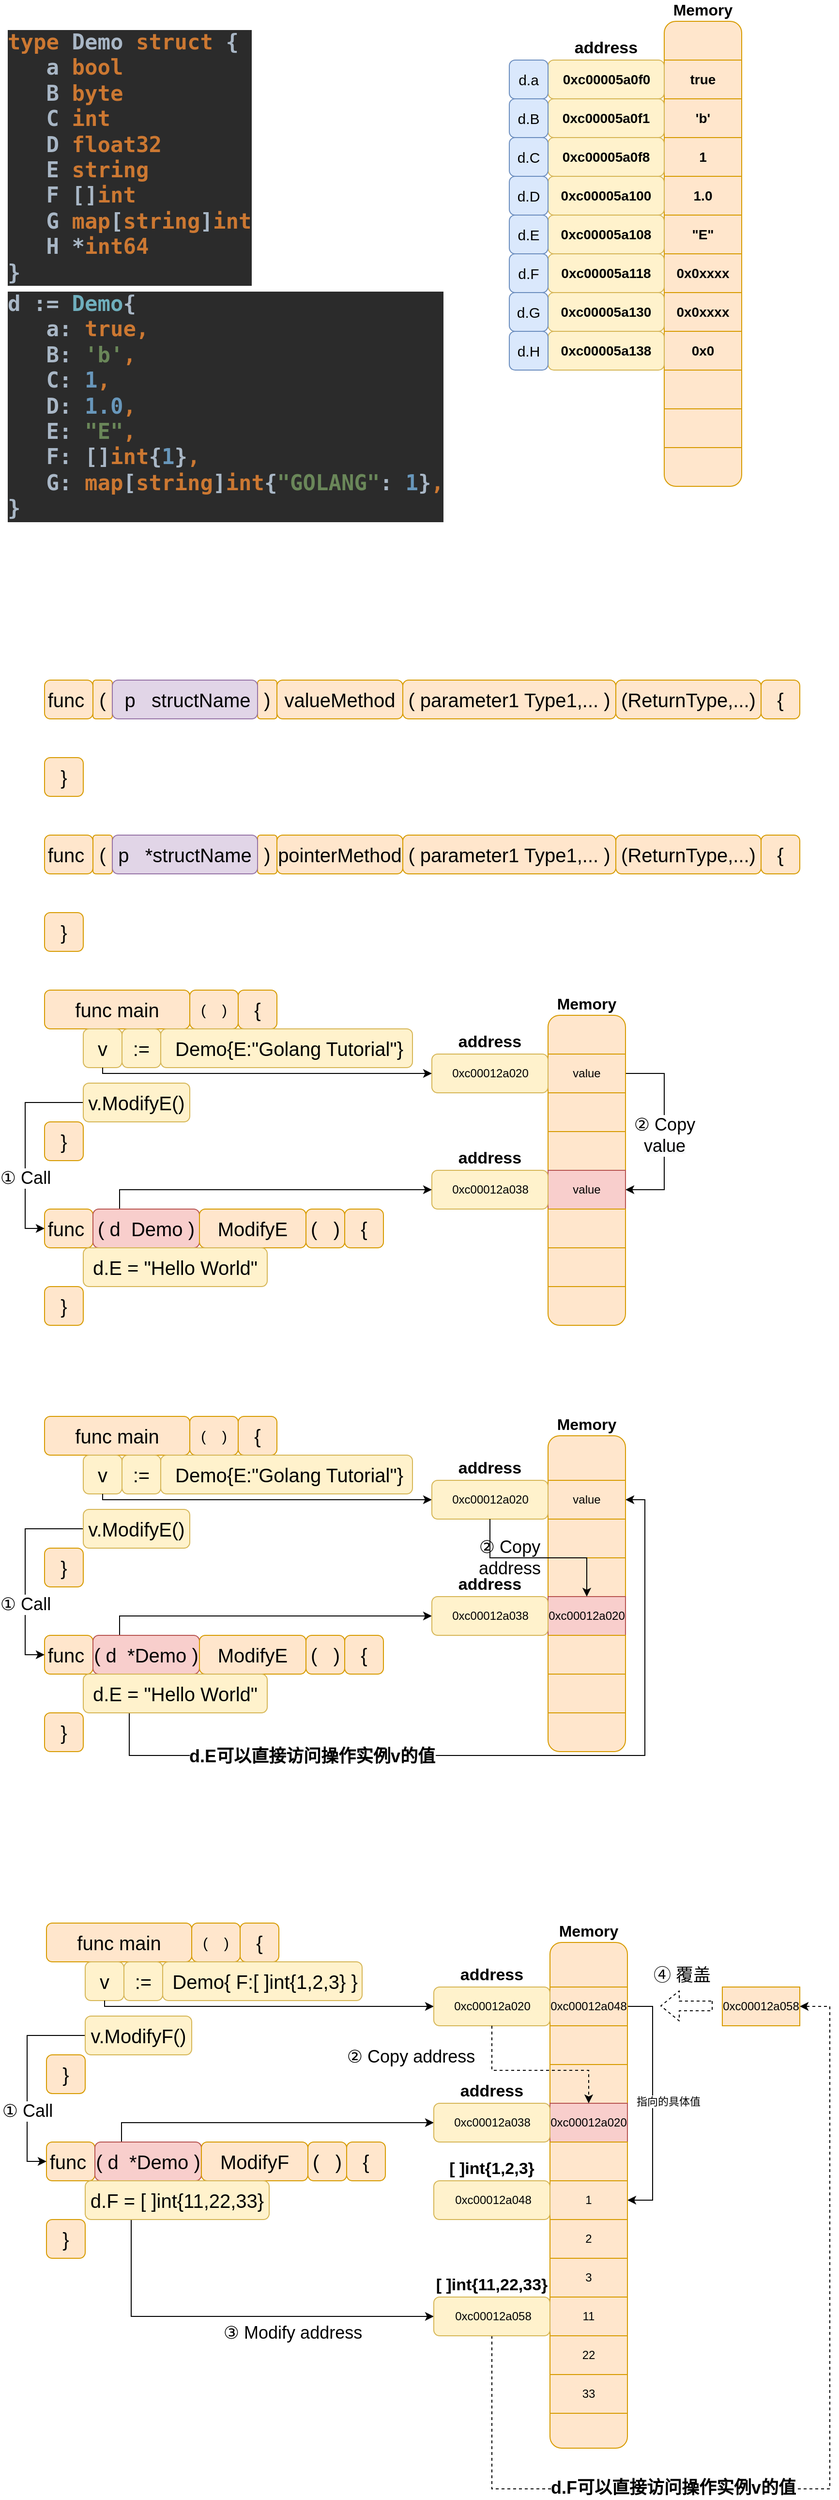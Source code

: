 <mxfile version="14.6.13" type="device"><diagram id="GInQBQpsJWcLEa0UIzU5" name="第 1 页"><mxGraphModel dx="946" dy="1427" grid="0" gridSize="10" guides="1" tooltips="1" connect="1" arrows="1" fold="1" page="0" pageScale="1" pageWidth="1169" pageHeight="827" math="0" shadow="0"><root><mxCell id="0"/><mxCell id="1" parent="0"/><mxCell id="q3VWndGCbX3Zu0KdDRli-1" value="&lt;font style=&quot;font-size: 20px&quot;&gt;func&amp;nbsp;&lt;/font&gt;" style="rounded=1;whiteSpace=wrap;html=1;fontSize=15;fillColor=#ffe6cc;strokeColor=#d79b00;" parent="1" vertex="1"><mxGeometry x="120" y="120" width="50" height="40" as="geometry"/></mxCell><mxCell id="q3VWndGCbX3Zu0KdDRli-2" value="&lt;font style=&quot;font-size: 20px&quot;&gt;( parameter1 Type1,... )&lt;/font&gt;" style="rounded=1;whiteSpace=wrap;html=1;fontSize=15;fillColor=#ffe6cc;strokeColor=#d79b00;" parent="1" vertex="1"><mxGeometry x="490" y="120" width="220" height="40" as="geometry"/></mxCell><mxCell id="q3VWndGCbX3Zu0KdDRli-4" value="&lt;font style=&quot;font-size: 20px&quot;&gt;{&lt;/font&gt;" style="rounded=1;whiteSpace=wrap;html=1;fontSize=15;fillColor=#ffe6cc;strokeColor=#d79b00;" parent="1" vertex="1"><mxGeometry x="860" y="120" width="40" height="40" as="geometry"/></mxCell><mxCell id="q3VWndGCbX3Zu0KdDRli-5" value="&lt;font style=&quot;font-size: 20px&quot;&gt;}&lt;/font&gt;" style="rounded=1;whiteSpace=wrap;html=1;fontSize=15;fillColor=#ffe6cc;strokeColor=#d79b00;" parent="1" vertex="1"><mxGeometry x="120" y="200" width="40" height="40" as="geometry"/></mxCell><mxCell id="q3VWndGCbX3Zu0KdDRli-9" value="&lt;span style=&quot;font-size: 20px&quot;&gt;(&lt;/span&gt;" style="rounded=1;whiteSpace=wrap;html=1;fontSize=15;fillColor=#ffe6cc;strokeColor=#d79b00;" parent="1" vertex="1"><mxGeometry x="170" y="120" width="20" height="40" as="geometry"/></mxCell><mxCell id="q3VWndGCbX3Zu0KdDRli-10" value="&lt;span style=&quot;font-size: 20px&quot;&gt;)&lt;/span&gt;" style="rounded=1;whiteSpace=wrap;html=1;fontSize=15;fillColor=#ffe6cc;strokeColor=#d79b00;" parent="1" vertex="1"><mxGeometry x="340" y="120" width="20" height="40" as="geometry"/></mxCell><mxCell id="q3VWndGCbX3Zu0KdDRli-12" value="&lt;font style=&quot;font-size: 20px&quot;&gt;&amp;nbsp;p&amp;nbsp; &amp;nbsp;structName&lt;/font&gt;" style="rounded=1;whiteSpace=wrap;html=1;fontSize=15;fillColor=#e1d5e7;strokeColor=#9673a6;" parent="1" vertex="1"><mxGeometry x="190" y="120" width="150" height="40" as="geometry"/></mxCell><mxCell id="q3VWndGCbX3Zu0KdDRli-13" value="&lt;font style=&quot;font-size: 20px&quot;&gt;valueMethod&lt;/font&gt;" style="rounded=1;whiteSpace=wrap;html=1;fontSize=15;fillColor=#ffe6cc;strokeColor=#d79b00;" parent="1" vertex="1"><mxGeometry x="360" y="120" width="130" height="40" as="geometry"/></mxCell><mxCell id="q3VWndGCbX3Zu0KdDRli-14" value="&lt;font style=&quot;font-size: 20px&quot;&gt;(ReturnType,...)&lt;/font&gt;" style="rounded=1;whiteSpace=wrap;html=1;fontSize=15;fillColor=#ffe6cc;strokeColor=#d79b00;" parent="1" vertex="1"><mxGeometry x="710" y="120" width="150" height="40" as="geometry"/></mxCell><mxCell id="q3VWndGCbX3Zu0KdDRli-15" value="&lt;font style=&quot;font-size: 20px&quot;&gt;func&amp;nbsp;&lt;/font&gt;" style="rounded=1;whiteSpace=wrap;html=1;fontSize=15;fillColor=#ffe6cc;strokeColor=#d79b00;" parent="1" vertex="1"><mxGeometry x="120" y="280" width="50" height="40" as="geometry"/></mxCell><mxCell id="q3VWndGCbX3Zu0KdDRli-16" value="&lt;font style=&quot;font-size: 20px&quot;&gt;( parameter1 Type1,... )&lt;/font&gt;" style="rounded=1;whiteSpace=wrap;html=1;fontSize=15;fillColor=#ffe6cc;strokeColor=#d79b00;" parent="1" vertex="1"><mxGeometry x="490" y="280" width="220" height="40" as="geometry"/></mxCell><mxCell id="q3VWndGCbX3Zu0KdDRli-17" value="&lt;font style=&quot;font-size: 20px&quot;&gt;{&lt;/font&gt;" style="rounded=1;whiteSpace=wrap;html=1;fontSize=15;fillColor=#ffe6cc;strokeColor=#d79b00;" parent="1" vertex="1"><mxGeometry x="860" y="280" width="40" height="40" as="geometry"/></mxCell><mxCell id="q3VWndGCbX3Zu0KdDRli-18" value="&lt;font style=&quot;font-size: 20px&quot;&gt;}&lt;/font&gt;" style="rounded=1;whiteSpace=wrap;html=1;fontSize=15;fillColor=#ffe6cc;strokeColor=#d79b00;" parent="1" vertex="1"><mxGeometry x="120" y="360" width="40" height="40" as="geometry"/></mxCell><mxCell id="q3VWndGCbX3Zu0KdDRli-19" value="&lt;span style=&quot;font-size: 20px&quot;&gt;(&lt;/span&gt;" style="rounded=1;whiteSpace=wrap;html=1;fontSize=15;fillColor=#ffe6cc;strokeColor=#d79b00;" parent="1" vertex="1"><mxGeometry x="170" y="280" width="20" height="40" as="geometry"/></mxCell><mxCell id="q3VWndGCbX3Zu0KdDRli-20" value="&lt;span style=&quot;font-size: 20px&quot;&gt;)&lt;/span&gt;" style="rounded=1;whiteSpace=wrap;html=1;fontSize=15;fillColor=#ffe6cc;strokeColor=#d79b00;" parent="1" vertex="1"><mxGeometry x="340" y="280" width="20" height="40" as="geometry"/></mxCell><mxCell id="q3VWndGCbX3Zu0KdDRli-22" value="&lt;font style=&quot;font-size: 20px&quot;&gt;p&amp;nbsp; &amp;nbsp;*structName&lt;/font&gt;" style="rounded=1;whiteSpace=wrap;html=1;fontSize=15;fillColor=#e1d5e7;strokeColor=#9673a6;" parent="1" vertex="1"><mxGeometry x="190" y="280" width="150" height="40" as="geometry"/></mxCell><mxCell id="q3VWndGCbX3Zu0KdDRli-23" value="&lt;font style=&quot;font-size: 20px&quot;&gt;pointerMethod&lt;/font&gt;" style="rounded=1;whiteSpace=wrap;html=1;fontSize=15;fillColor=#ffe6cc;strokeColor=#d79b00;" parent="1" vertex="1"><mxGeometry x="360" y="280" width="130" height="40" as="geometry"/></mxCell><mxCell id="q3VWndGCbX3Zu0KdDRli-24" value="&lt;font style=&quot;font-size: 20px&quot;&gt;(ReturnType,...)&lt;/font&gt;" style="rounded=1;whiteSpace=wrap;html=1;fontSize=15;fillColor=#ffe6cc;strokeColor=#d79b00;" parent="1" vertex="1"><mxGeometry x="710" y="280" width="150" height="40" as="geometry"/></mxCell><mxCell id="q3VWndGCbX3Zu0KdDRli-47" value="&lt;b&gt;&lt;font style=&quot;font-size: 16px&quot;&gt;Memory&lt;/font&gt;&lt;/b&gt;" style="rounded=1;whiteSpace=wrap;html=1;fillColor=#ffe6cc;strokeColor=#d79b00;labelPosition=center;verticalLabelPosition=top;align=center;verticalAlign=bottom;" parent="1" vertex="1"><mxGeometry x="640" y="466" width="80" height="320" as="geometry"/></mxCell><mxCell id="q3VWndGCbX3Zu0KdDRli-63" value="&lt;font style=&quot;font-size: 18px&quot;&gt;② Copy&lt;span style=&quot;background-color: rgb(255 , 255 , 255)&quot;&gt;&lt;br&gt;&lt;/span&gt;&lt;/font&gt;&lt;span style=&quot;background-color: rgb(248 , 249 , 250)&quot;&gt;&lt;font style=&quot;font-size: 18px&quot;&gt;value&lt;/font&gt;&lt;/span&gt;" style="edgeStyle=orthogonalEdgeStyle;rounded=0;orthogonalLoop=1;jettySize=auto;html=1;exitX=1;exitY=0.5;exitDx=0;exitDy=0;entryX=1;entryY=0.5;entryDx=0;entryDy=0;" parent="1" source="q3VWndGCbX3Zu0KdDRli-48" target="q3VWndGCbX3Zu0KdDRli-51" edge="1"><mxGeometry x="0.04" relative="1" as="geometry"><Array as="points"><mxPoint x="760" y="526"/><mxPoint x="760" y="646"/></Array><mxPoint as="offset"/></mxGeometry></mxCell><mxCell id="q3VWndGCbX3Zu0KdDRli-48" value="value" style="rounded=0;whiteSpace=wrap;html=1;fillColor=#ffe6cc;strokeColor=#d79b00;" parent="1" vertex="1"><mxGeometry x="640" y="506" width="80" height="40" as="geometry"/></mxCell><mxCell id="q3VWndGCbX3Zu0KdDRli-49" value="" style="rounded=0;whiteSpace=wrap;html=1;fillColor=#ffe6cc;strokeColor=#d79b00;" parent="1" vertex="1"><mxGeometry x="640" y="546" width="80" height="40" as="geometry"/></mxCell><mxCell id="q3VWndGCbX3Zu0KdDRli-50" value="" style="rounded=0;whiteSpace=wrap;html=1;fillColor=#ffe6cc;strokeColor=#d79b00;" parent="1" vertex="1"><mxGeometry x="640" y="586" width="80" height="40" as="geometry"/></mxCell><mxCell id="q3VWndGCbX3Zu0KdDRli-51" value="value" style="rounded=0;whiteSpace=wrap;html=1;fillColor=#f8cecc;strokeColor=#b85450;" parent="1" vertex="1"><mxGeometry x="640" y="626" width="80" height="40" as="geometry"/></mxCell><mxCell id="q3VWndGCbX3Zu0KdDRli-52" value="" style="group" parent="1" vertex="1" connectable="0"><mxGeometry x="520" y="506" width="120" height="40" as="geometry"/></mxCell><mxCell id="q3VWndGCbX3Zu0KdDRli-53" value="&lt;b&gt;&lt;font style=&quot;font-size: 17px&quot;&gt;address&lt;/font&gt;&lt;/b&gt;" style="rounded=1;whiteSpace=wrap;html=1;fillColor=#fff2cc;strokeColor=#d6b656;labelPosition=center;verticalLabelPosition=top;align=center;verticalAlign=bottom;" parent="q3VWndGCbX3Zu0KdDRli-52" vertex="1"><mxGeometry width="120" height="40" as="geometry"/></mxCell><mxCell id="q3VWndGCbX3Zu0KdDRli-54" value="&lt;span&gt;0xc00012a020&lt;/span&gt;" style="text;html=1;align=center;verticalAlign=middle;resizable=0;points=[];autosize=1;strokeColor=none;" parent="q3VWndGCbX3Zu0KdDRli-52" vertex="1"><mxGeometry x="15" y="10" width="90" height="20" as="geometry"/></mxCell><mxCell id="q3VWndGCbX3Zu0KdDRli-55" value="" style="group" parent="1" vertex="1" connectable="0"><mxGeometry x="520" y="626" width="120" height="40" as="geometry"/></mxCell><mxCell id="q3VWndGCbX3Zu0KdDRli-56" value="&lt;b&gt;&lt;font style=&quot;font-size: 17px&quot;&gt;address&lt;/font&gt;&lt;/b&gt;" style="rounded=1;whiteSpace=wrap;html=1;fillColor=#fff2cc;strokeColor=#d6b656;labelPosition=center;verticalLabelPosition=top;align=center;verticalAlign=bottom;" parent="q3VWndGCbX3Zu0KdDRli-55" vertex="1"><mxGeometry width="120" height="40" as="geometry"/></mxCell><mxCell id="q3VWndGCbX3Zu0KdDRli-57" value="&lt;span&gt;0xc00012a038&lt;/span&gt;" style="text;html=1;align=center;verticalAlign=middle;resizable=0;points=[];autosize=1;strokeColor=none;" parent="q3VWndGCbX3Zu0KdDRli-55" vertex="1"><mxGeometry x="15" y="10" width="90" height="20" as="geometry"/></mxCell><mxCell id="q3VWndGCbX3Zu0KdDRli-58" value="" style="rounded=0;whiteSpace=wrap;html=1;fillColor=#ffe6cc;strokeColor=#d79b00;" parent="1" vertex="1"><mxGeometry x="640" y="666" width="80" height="40" as="geometry"/></mxCell><mxCell id="q3VWndGCbX3Zu0KdDRli-60" value="" style="rounded=0;whiteSpace=wrap;html=1;fillColor=#ffe6cc;strokeColor=#d79b00;" parent="1" vertex="1"><mxGeometry x="640" y="706" width="80" height="40" as="geometry"/></mxCell><mxCell id="q3VWndGCbX3Zu0KdDRli-65" value="&lt;font style=&quot;font-size: 20px&quot;&gt;func&amp;nbsp;&lt;/font&gt;" style="rounded=1;whiteSpace=wrap;html=1;fontSize=15;fillColor=#ffe6cc;strokeColor=#d79b00;" parent="1" vertex="1"><mxGeometry x="120" y="1106" width="50" height="40" as="geometry"/></mxCell><mxCell id="q3VWndGCbX3Zu0KdDRli-66" value="&lt;font style=&quot;font-size: 20px&quot;&gt;(&amp;nbsp; &amp;nbsp;)&lt;/font&gt;" style="rounded=1;whiteSpace=wrap;html=1;fontSize=15;fillColor=#ffe6cc;strokeColor=#d79b00;" parent="1" vertex="1"><mxGeometry x="390" y="1106" width="40" height="40" as="geometry"/></mxCell><mxCell id="q3VWndGCbX3Zu0KdDRli-67" value="&lt;font style=&quot;font-size: 20px&quot;&gt;{&lt;/font&gt;" style="rounded=1;whiteSpace=wrap;html=1;fontSize=15;fillColor=#ffe6cc;strokeColor=#d79b00;" parent="1" vertex="1"><mxGeometry x="430" y="1106" width="40" height="40" as="geometry"/></mxCell><mxCell id="q3VWndGCbX3Zu0KdDRli-68" style="edgeStyle=orthogonalEdgeStyle;rounded=0;orthogonalLoop=1;jettySize=auto;html=1;exitX=0.25;exitY=0;exitDx=0;exitDy=0;" parent="1" source="q3VWndGCbX3Zu0KdDRli-69" target="q3VWndGCbX3Zu0KdDRli-93" edge="1"><mxGeometry relative="1" as="geometry"/></mxCell><mxCell id="q3VWndGCbX3Zu0KdDRli-69" value="&lt;font style=&quot;font-size: 20px&quot;&gt;( d&amp;nbsp; *Demo )&lt;/font&gt;" style="rounded=1;whiteSpace=wrap;html=1;fontSize=15;fillColor=#f8cecc;strokeColor=#b85450;" parent="1" vertex="1"><mxGeometry x="170" y="1106" width="110" height="40" as="geometry"/></mxCell><mxCell id="q3VWndGCbX3Zu0KdDRli-70" value="&lt;font style=&quot;font-size: 20px&quot;&gt;ModifyE&lt;/font&gt;" style="rounded=1;whiteSpace=wrap;html=1;fontSize=15;fillColor=#ffe6cc;strokeColor=#d79b00;" parent="1" vertex="1"><mxGeometry x="280" y="1106" width="110" height="40" as="geometry"/></mxCell><mxCell id="q3VWndGCbX3Zu0KdDRli-71" value="&lt;font style=&quot;font-size: 20px&quot;&gt;}&lt;/font&gt;" style="rounded=1;whiteSpace=wrap;html=1;fontSize=15;fillColor=#ffe6cc;strokeColor=#d79b00;" parent="1" vertex="1"><mxGeometry x="120" y="1186" width="40" height="40" as="geometry"/></mxCell><mxCell id="q3VWndGCbX3Zu0KdDRli-106" style="edgeStyle=orthogonalEdgeStyle;rounded=0;orthogonalLoop=1;jettySize=auto;html=1;exitX=0.25;exitY=1;exitDx=0;exitDy=0;entryX=1;entryY=0.5;entryDx=0;entryDy=0;strokeWidth=1;" parent="1" source="q3VWndGCbX3Zu0KdDRli-72" target="q3VWndGCbX3Zu0KdDRli-85" edge="1"><mxGeometry relative="1" as="geometry"><Array as="points"><mxPoint x="208" y="1230"/><mxPoint x="740" y="1230"/><mxPoint x="740" y="966"/></Array></mxGeometry></mxCell><mxCell id="q3VWndGCbX3Zu0KdDRli-107" value="&lt;font style=&quot;font-size: 18px&quot;&gt;&lt;b&gt;d.E可以直接访问操作实例v的值&lt;/b&gt;&lt;/font&gt;" style="edgeLabel;html=1;align=center;verticalAlign=middle;resizable=0;points=[];" parent="q3VWndGCbX3Zu0KdDRli-106" vertex="1" connectable="0"><mxGeometry x="-0.46" y="-1" relative="1" as="geometry"><mxPoint as="offset"/></mxGeometry></mxCell><mxCell id="q3VWndGCbX3Zu0KdDRli-72" value="&lt;font style=&quot;font-size: 20px&quot;&gt;d.E = &quot;Hello World&quot;&lt;/font&gt;" style="rounded=1;whiteSpace=wrap;html=1;fontSize=15;fillColor=#fff2cc;strokeColor=#d6b656;" parent="1" vertex="1"><mxGeometry x="160" y="1146" width="190" height="40" as="geometry"/></mxCell><mxCell id="q3VWndGCbX3Zu0KdDRli-73" value="&lt;font style=&quot;font-size: 20px&quot;&gt;func main&lt;/font&gt;" style="rounded=1;whiteSpace=wrap;html=1;fontSize=15;fillColor=#ffe6cc;strokeColor=#d79b00;" parent="1" vertex="1"><mxGeometry x="120" y="880" width="150" height="40" as="geometry"/></mxCell><mxCell id="q3VWndGCbX3Zu0KdDRli-74" value="(&amp;nbsp; &amp;nbsp; )" style="rounded=1;whiteSpace=wrap;html=1;fontSize=15;fillColor=#ffe6cc;strokeColor=#d79b00;" parent="1" vertex="1"><mxGeometry x="270" y="880" width="50" height="40" as="geometry"/></mxCell><mxCell id="q3VWndGCbX3Zu0KdDRli-75" value="&lt;font style=&quot;font-size: 20px&quot;&gt;{&lt;/font&gt;" style="rounded=1;whiteSpace=wrap;html=1;fontSize=15;fillColor=#ffe6cc;strokeColor=#d79b00;" parent="1" vertex="1"><mxGeometry x="320" y="880" width="40" height="40" as="geometry"/></mxCell><mxCell id="q3VWndGCbX3Zu0KdDRli-76" value="&lt;font style=&quot;font-size: 20px&quot;&gt;}&lt;/font&gt;" style="rounded=1;whiteSpace=wrap;html=1;fontSize=15;fillColor=#ffe6cc;strokeColor=#d79b00;" parent="1" vertex="1"><mxGeometry x="120" y="1016" width="40" height="40" as="geometry"/></mxCell><mxCell id="q3VWndGCbX3Zu0KdDRli-77" value="&lt;span style=&quot;font-size: 20px&quot;&gt;v&lt;/span&gt;" style="rounded=1;whiteSpace=wrap;html=1;fontSize=15;fillColor=#fff2cc;strokeColor=#d6b656;" parent="1" vertex="1"><mxGeometry x="160" y="920" width="40" height="40" as="geometry"/></mxCell><mxCell id="q3VWndGCbX3Zu0KdDRli-78" value="&lt;span style=&quot;font-size: 20px&quot;&gt;:=&lt;/span&gt;" style="rounded=1;whiteSpace=wrap;html=1;fontSize=15;fillColor=#fff2cc;strokeColor=#d6b656;" parent="1" vertex="1"><mxGeometry x="200" y="920" width="40" height="40" as="geometry"/></mxCell><mxCell id="q3VWndGCbX3Zu0KdDRli-79" style="edgeStyle=orthogonalEdgeStyle;rounded=0;orthogonalLoop=1;jettySize=auto;html=1;exitX=0.5;exitY=1;exitDx=0;exitDy=0;" parent="1" source="q3VWndGCbX3Zu0KdDRli-77" target="q3VWndGCbX3Zu0KdDRli-90" edge="1"><mxGeometry relative="1" as="geometry"><Array as="points"><mxPoint x="180" y="966"/></Array></mxGeometry></mxCell><mxCell id="q3VWndGCbX3Zu0KdDRli-80" value="&lt;span style=&quot;font-size: 20px&quot;&gt;&amp;nbsp;Demo{E:&quot;Golang Tutorial&lt;/span&gt;&lt;span style=&quot;font-size: 20px&quot;&gt;&quot;}&lt;/span&gt;" style="rounded=1;whiteSpace=wrap;html=1;fontSize=15;fillColor=#fff2cc;strokeColor=#d6b656;" parent="1" vertex="1"><mxGeometry x="240" y="920" width="260" height="40" as="geometry"/></mxCell><mxCell id="q3VWndGCbX3Zu0KdDRli-81" value="&lt;font style=&quot;font-size: 18px&quot;&gt;① Call&lt;/font&gt;" style="edgeStyle=orthogonalEdgeStyle;rounded=0;orthogonalLoop=1;jettySize=auto;html=1;exitX=0;exitY=0.5;exitDx=0;exitDy=0;entryX=0;entryY=0.5;entryDx=0;entryDy=0;" parent="1" source="q3VWndGCbX3Zu0KdDRli-82" target="q3VWndGCbX3Zu0KdDRli-65" edge="1"><mxGeometry x="0.312" relative="1" as="geometry"><Array as="points"><mxPoint x="100" y="996"/><mxPoint x="100" y="1126"/></Array><mxPoint as="offset"/></mxGeometry></mxCell><mxCell id="q3VWndGCbX3Zu0KdDRli-82" value="&lt;span style=&quot;font-size: 20px&quot;&gt;v.ModifyE()&lt;/span&gt;" style="rounded=1;whiteSpace=wrap;html=1;fontSize=15;fillColor=#fff2cc;strokeColor=#d6b656;" parent="1" vertex="1"><mxGeometry x="160" y="976" width="110" height="40" as="geometry"/></mxCell><mxCell id="q3VWndGCbX3Zu0KdDRli-83" value="&lt;b&gt;&lt;font style=&quot;font-size: 16px&quot;&gt;Memory&lt;/font&gt;&lt;/b&gt;" style="rounded=1;whiteSpace=wrap;html=1;fillColor=#ffe6cc;strokeColor=#d79b00;labelPosition=center;verticalLabelPosition=top;align=center;verticalAlign=bottom;" parent="1" vertex="1"><mxGeometry x="640" y="900" width="80" height="326" as="geometry"/></mxCell><mxCell id="q3VWndGCbX3Zu0KdDRli-85" value="&lt;span&gt;value&lt;/span&gt;" style="rounded=0;whiteSpace=wrap;html=1;fillColor=#ffe6cc;strokeColor=#d79b00;" parent="1" vertex="1"><mxGeometry x="640" y="946" width="80" height="40" as="geometry"/></mxCell><mxCell id="q3VWndGCbX3Zu0KdDRli-86" value="" style="rounded=0;whiteSpace=wrap;html=1;fillColor=#ffe6cc;strokeColor=#d79b00;" parent="1" vertex="1"><mxGeometry x="640" y="986" width="80" height="40" as="geometry"/></mxCell><mxCell id="q3VWndGCbX3Zu0KdDRli-87" value="" style="rounded=0;whiteSpace=wrap;html=1;fillColor=#ffe6cc;strokeColor=#d79b00;" parent="1" vertex="1"><mxGeometry x="640" y="1026" width="80" height="40" as="geometry"/></mxCell><mxCell id="q3VWndGCbX3Zu0KdDRli-88" value="0xc00012a020" style="rounded=0;whiteSpace=wrap;html=1;fillColor=#f8cecc;strokeColor=#b85450;" parent="1" vertex="1"><mxGeometry x="640" y="1066" width="80" height="40" as="geometry"/></mxCell><mxCell id="q3VWndGCbX3Zu0KdDRli-89" value="" style="group" parent="1" vertex="1" connectable="0"><mxGeometry x="520" y="946" width="120" height="40" as="geometry"/></mxCell><mxCell id="q3VWndGCbX3Zu0KdDRli-90" value="&lt;b&gt;&lt;font style=&quot;font-size: 17px&quot;&gt;address&lt;/font&gt;&lt;/b&gt;" style="rounded=1;whiteSpace=wrap;html=1;fillColor=#fff2cc;strokeColor=#d6b656;labelPosition=center;verticalLabelPosition=top;align=center;verticalAlign=bottom;" parent="q3VWndGCbX3Zu0KdDRli-89" vertex="1"><mxGeometry width="120" height="40" as="geometry"/></mxCell><mxCell id="q3VWndGCbX3Zu0KdDRli-91" value="&lt;span&gt;0xc00012a020&lt;/span&gt;" style="text;html=1;align=center;verticalAlign=middle;resizable=0;points=[];autosize=1;strokeColor=none;" parent="q3VWndGCbX3Zu0KdDRli-89" vertex="1"><mxGeometry x="15" y="10" width="90" height="20" as="geometry"/></mxCell><mxCell id="q3VWndGCbX3Zu0KdDRli-92" value="" style="group" parent="1" vertex="1" connectable="0"><mxGeometry x="520" y="1066" width="120" height="40" as="geometry"/></mxCell><mxCell id="q3VWndGCbX3Zu0KdDRli-93" value="&lt;b&gt;&lt;font style=&quot;font-size: 17px&quot;&gt;address&lt;/font&gt;&lt;/b&gt;" style="rounded=1;whiteSpace=wrap;html=1;fillColor=#fff2cc;strokeColor=#d6b656;labelPosition=center;verticalLabelPosition=top;align=center;verticalAlign=bottom;" parent="q3VWndGCbX3Zu0KdDRli-92" vertex="1"><mxGeometry width="120" height="40" as="geometry"/></mxCell><mxCell id="q3VWndGCbX3Zu0KdDRli-94" value="&lt;span&gt;0xc00012a038&lt;/span&gt;" style="text;html=1;align=center;verticalAlign=middle;resizable=0;points=[];autosize=1;strokeColor=none;" parent="q3VWndGCbX3Zu0KdDRli-92" vertex="1"><mxGeometry x="15" y="10" width="90" height="20" as="geometry"/></mxCell><mxCell id="q3VWndGCbX3Zu0KdDRli-95" value="" style="rounded=0;whiteSpace=wrap;html=1;fillColor=#ffe6cc;strokeColor=#d79b00;" parent="1" vertex="1"><mxGeometry x="640" y="1106" width="80" height="40" as="geometry"/></mxCell><mxCell id="q3VWndGCbX3Zu0KdDRli-96" value="" style="rounded=0;whiteSpace=wrap;html=1;fillColor=#ffe6cc;strokeColor=#d79b00;" parent="1" vertex="1"><mxGeometry x="640" y="1146" width="80" height="40" as="geometry"/></mxCell><mxCell id="q3VWndGCbX3Zu0KdDRli-104" style="edgeStyle=orthogonalEdgeStyle;rounded=0;orthogonalLoop=1;jettySize=auto;html=1;exitX=0.5;exitY=1;exitDx=0;exitDy=0;strokeWidth=1;" parent="1" source="q3VWndGCbX3Zu0KdDRli-90" target="q3VWndGCbX3Zu0KdDRli-88" edge="1"><mxGeometry relative="1" as="geometry"/></mxCell><mxCell id="q3VWndGCbX3Zu0KdDRli-105" value="&lt;font style=&quot;font-size: 18px&quot;&gt;② Copy&lt;br&gt;&lt;/font&gt;&lt;span style=&quot;font-size: 18px&quot;&gt;address&lt;/span&gt;" style="edgeLabel;html=1;align=center;verticalAlign=middle;resizable=0;points=[];labelBackgroundColor=none;" parent="q3VWndGCbX3Zu0KdDRli-104" vertex="1" connectable="0"><mxGeometry x="-0.244" y="3" relative="1" as="geometry"><mxPoint x="-8" y="3" as="offset"/></mxGeometry></mxCell><mxCell id="q3VWndGCbX3Zu0KdDRli-110" value="&lt;font style=&quot;font-size: 20px&quot;&gt;func&amp;nbsp;&lt;/font&gt;" style="rounded=1;whiteSpace=wrap;html=1;fontSize=15;fillColor=#ffe6cc;strokeColor=#d79b00;" parent="1" vertex="1"><mxGeometry x="120" y="666" width="50" height="40" as="geometry"/></mxCell><mxCell id="q3VWndGCbX3Zu0KdDRli-111" value="&lt;font style=&quot;font-size: 20px&quot;&gt;(&amp;nbsp; &amp;nbsp;)&lt;/font&gt;" style="rounded=1;whiteSpace=wrap;html=1;fontSize=15;fillColor=#ffe6cc;strokeColor=#d79b00;" parent="1" vertex="1"><mxGeometry x="390" y="666" width="40" height="40" as="geometry"/></mxCell><mxCell id="q3VWndGCbX3Zu0KdDRli-112" value="&lt;font style=&quot;font-size: 20px&quot;&gt;{&lt;/font&gt;" style="rounded=1;whiteSpace=wrap;html=1;fontSize=15;fillColor=#ffe6cc;strokeColor=#d79b00;" parent="1" vertex="1"><mxGeometry x="430" y="666" width="40" height="40" as="geometry"/></mxCell><mxCell id="q3VWndGCbX3Zu0KdDRli-113" style="edgeStyle=orthogonalEdgeStyle;rounded=0;orthogonalLoop=1;jettySize=auto;html=1;exitX=0.25;exitY=0;exitDx=0;exitDy=0;" parent="1" source="q3VWndGCbX3Zu0KdDRli-114" edge="1"><mxGeometry relative="1" as="geometry"><mxPoint x="520" y="646" as="targetPoint"/><Array as="points"><mxPoint x="198" y="646"/></Array></mxGeometry></mxCell><mxCell id="q3VWndGCbX3Zu0KdDRli-114" value="&lt;font style=&quot;font-size: 20px&quot;&gt;( d&amp;nbsp; Demo )&lt;/font&gt;" style="rounded=1;whiteSpace=wrap;html=1;fontSize=15;fillColor=#f8cecc;strokeColor=#b85450;" parent="1" vertex="1"><mxGeometry x="170" y="666" width="110" height="40" as="geometry"/></mxCell><mxCell id="q3VWndGCbX3Zu0KdDRli-115" value="&lt;font style=&quot;font-size: 20px&quot;&gt;ModifyE&lt;/font&gt;" style="rounded=1;whiteSpace=wrap;html=1;fontSize=15;fillColor=#ffe6cc;strokeColor=#d79b00;" parent="1" vertex="1"><mxGeometry x="280" y="666" width="110" height="40" as="geometry"/></mxCell><mxCell id="q3VWndGCbX3Zu0KdDRli-116" value="&lt;font style=&quot;font-size: 20px&quot;&gt;}&lt;/font&gt;" style="rounded=1;whiteSpace=wrap;html=1;fontSize=15;fillColor=#ffe6cc;strokeColor=#d79b00;" parent="1" vertex="1"><mxGeometry x="120" y="746" width="40" height="40" as="geometry"/></mxCell><mxCell id="q3VWndGCbX3Zu0KdDRli-117" value="&lt;font style=&quot;font-size: 20px&quot;&gt;d.E = &quot;Hello World&quot;&lt;/font&gt;" style="rounded=1;whiteSpace=wrap;html=1;fontSize=15;fillColor=#fff2cc;strokeColor=#d6b656;" parent="1" vertex="1"><mxGeometry x="160" y="706" width="190" height="40" as="geometry"/></mxCell><mxCell id="q3VWndGCbX3Zu0KdDRli-118" value="&lt;font style=&quot;font-size: 20px&quot;&gt;func main&lt;/font&gt;" style="rounded=1;whiteSpace=wrap;html=1;fontSize=15;fillColor=#ffe6cc;strokeColor=#d79b00;" parent="1" vertex="1"><mxGeometry x="120" y="440" width="150" height="40" as="geometry"/></mxCell><mxCell id="q3VWndGCbX3Zu0KdDRli-119" value="(&amp;nbsp; &amp;nbsp; )" style="rounded=1;whiteSpace=wrap;html=1;fontSize=15;fillColor=#ffe6cc;strokeColor=#d79b00;" parent="1" vertex="1"><mxGeometry x="270" y="440" width="50" height="40" as="geometry"/></mxCell><mxCell id="q3VWndGCbX3Zu0KdDRli-120" value="&lt;font style=&quot;font-size: 20px&quot;&gt;{&lt;/font&gt;" style="rounded=1;whiteSpace=wrap;html=1;fontSize=15;fillColor=#ffe6cc;strokeColor=#d79b00;" parent="1" vertex="1"><mxGeometry x="320" y="440" width="40" height="40" as="geometry"/></mxCell><mxCell id="q3VWndGCbX3Zu0KdDRli-121" value="&lt;font style=&quot;font-size: 20px&quot;&gt;}&lt;/font&gt;" style="rounded=1;whiteSpace=wrap;html=1;fontSize=15;fillColor=#ffe6cc;strokeColor=#d79b00;" parent="1" vertex="1"><mxGeometry x="120" y="576" width="40" height="40" as="geometry"/></mxCell><mxCell id="q3VWndGCbX3Zu0KdDRli-122" value="&lt;span style=&quot;font-size: 20px&quot;&gt;v&lt;/span&gt;" style="rounded=1;whiteSpace=wrap;html=1;fontSize=15;fillColor=#fff2cc;strokeColor=#d6b656;" parent="1" vertex="1"><mxGeometry x="160" y="480" width="40" height="40" as="geometry"/></mxCell><mxCell id="q3VWndGCbX3Zu0KdDRli-123" value="&lt;span style=&quot;font-size: 20px&quot;&gt;:=&lt;/span&gt;" style="rounded=1;whiteSpace=wrap;html=1;fontSize=15;fillColor=#fff2cc;strokeColor=#d6b656;" parent="1" vertex="1"><mxGeometry x="200" y="480" width="40" height="40" as="geometry"/></mxCell><mxCell id="q3VWndGCbX3Zu0KdDRli-124" style="edgeStyle=orthogonalEdgeStyle;rounded=0;orthogonalLoop=1;jettySize=auto;html=1;exitX=0.5;exitY=1;exitDx=0;exitDy=0;" parent="1" source="q3VWndGCbX3Zu0KdDRli-122" edge="1"><mxGeometry relative="1" as="geometry"><Array as="points"><mxPoint x="180" y="526"/></Array><mxPoint x="520" y="526" as="targetPoint"/></mxGeometry></mxCell><mxCell id="q3VWndGCbX3Zu0KdDRli-125" value="&lt;span style=&quot;font-size: 20px&quot;&gt;&amp;nbsp;Demo{E:&quot;Golang Tutorial&lt;/span&gt;&lt;span style=&quot;font-size: 20px&quot;&gt;&quot;}&lt;/span&gt;" style="rounded=1;whiteSpace=wrap;html=1;fontSize=15;fillColor=#fff2cc;strokeColor=#d6b656;" parent="1" vertex="1"><mxGeometry x="240" y="480" width="260" height="40" as="geometry"/></mxCell><mxCell id="q3VWndGCbX3Zu0KdDRli-126" value="&lt;font style=&quot;font-size: 18px&quot;&gt;① Call&lt;/font&gt;" style="edgeStyle=orthogonalEdgeStyle;rounded=0;orthogonalLoop=1;jettySize=auto;html=1;exitX=0;exitY=0.5;exitDx=0;exitDy=0;entryX=0;entryY=0.5;entryDx=0;entryDy=0;" parent="1" source="q3VWndGCbX3Zu0KdDRli-127" target="q3VWndGCbX3Zu0KdDRli-110" edge="1"><mxGeometry x="0.312" relative="1" as="geometry"><Array as="points"><mxPoint x="100" y="556"/><mxPoint x="100" y="686"/></Array><mxPoint as="offset"/></mxGeometry></mxCell><mxCell id="q3VWndGCbX3Zu0KdDRli-127" value="&lt;span style=&quot;font-size: 20px&quot;&gt;v.ModifyE()&lt;/span&gt;" style="rounded=1;whiteSpace=wrap;html=1;fontSize=15;fillColor=#fff2cc;strokeColor=#d6b656;" parent="1" vertex="1"><mxGeometry x="160" y="536" width="110" height="40" as="geometry"/></mxCell><mxCell id="w4--vJd7V_gmk-vTv6Uw-1" value="&lt;b&gt;&lt;font style=&quot;font-size: 16px&quot;&gt;Memory&lt;/font&gt;&lt;/b&gt;" style="rounded=1;whiteSpace=wrap;html=1;fillColor=#ffe6cc;strokeColor=#d79b00;labelPosition=center;verticalLabelPosition=top;align=center;verticalAlign=bottom;" parent="1" vertex="1"><mxGeometry x="760" y="-560" width="80" height="480" as="geometry"/></mxCell><mxCell id="w4--vJd7V_gmk-vTv6Uw-3" value="true" style="rounded=0;whiteSpace=wrap;html=1;fillColor=#ffe6cc;strokeColor=#d79b00;fontSize=14;fontStyle=1" parent="1" vertex="1"><mxGeometry x="760" y="-520" width="80" height="40" as="geometry"/></mxCell><mxCell id="w4--vJd7V_gmk-vTv6Uw-4" value="'b'" style="rounded=0;whiteSpace=wrap;html=1;fillColor=#ffe6cc;strokeColor=#d79b00;fontSize=14;fontStyle=1" parent="1" vertex="1"><mxGeometry x="760" y="-480" width="80" height="40" as="geometry"/></mxCell><mxCell id="w4--vJd7V_gmk-vTv6Uw-5" value="1" style="rounded=0;whiteSpace=wrap;html=1;fillColor=#ffe6cc;strokeColor=#d79b00;fontSize=14;fontStyle=1" parent="1" vertex="1"><mxGeometry x="760" y="-440" width="80" height="40" as="geometry"/></mxCell><mxCell id="w4--vJd7V_gmk-vTv6Uw-6" value="1.0" style="rounded=0;whiteSpace=wrap;html=1;fillColor=#ffe6cc;strokeColor=#d79b00;fontSize=14;fontStyle=1" parent="1" vertex="1"><mxGeometry x="760" y="-400" width="80" height="40" as="geometry"/></mxCell><mxCell id="w4--vJd7V_gmk-vTv6Uw-7" value="" style="group;fontStyle=1" parent="1" vertex="1" connectable="0"><mxGeometry x="640" y="-520" width="120" height="40" as="geometry"/></mxCell><mxCell id="w4--vJd7V_gmk-vTv6Uw-8" value="&lt;b&gt;&lt;font style=&quot;font-size: 17px&quot;&gt;address&lt;/font&gt;&lt;/b&gt;" style="rounded=1;whiteSpace=wrap;html=1;fillColor=#fff2cc;strokeColor=#d6b656;labelPosition=center;verticalLabelPosition=top;align=center;verticalAlign=bottom;" parent="w4--vJd7V_gmk-vTv6Uw-7" vertex="1"><mxGeometry width="120" height="40" as="geometry"/></mxCell><mxCell id="w4--vJd7V_gmk-vTv6Uw-9" value="&lt;b&gt;&lt;font style=&quot;font-size: 14px&quot;&gt;0xc00005a0f0&lt;/font&gt;&lt;/b&gt;" style="text;html=1;align=center;verticalAlign=middle;resizable=0;points=[];autosize=1;strokeColor=none;" parent="w4--vJd7V_gmk-vTv6Uw-7" vertex="1"><mxGeometry x="5" y="10" width="110" height="20" as="geometry"/></mxCell><mxCell id="w4--vJd7V_gmk-vTv6Uw-13" value="&quot;E&quot;" style="rounded=0;whiteSpace=wrap;html=1;fillColor=#ffe6cc;strokeColor=#d79b00;fontSize=14;fontStyle=1" parent="1" vertex="1"><mxGeometry x="760" y="-360" width="80" height="40" as="geometry"/></mxCell><mxCell id="w4--vJd7V_gmk-vTv6Uw-14" value="0x0xxxx" style="rounded=0;whiteSpace=wrap;html=1;fillColor=#ffe6cc;strokeColor=#d79b00;fontSize=14;fontStyle=1" parent="1" vertex="1"><mxGeometry x="760" y="-320" width="80" height="40" as="geometry"/></mxCell><mxCell id="w4--vJd7V_gmk-vTv6Uw-15" value="&lt;pre style=&quot;background-color: rgb(43 , 43 , 43) ; color: rgb(169 , 183 , 198) ; font-family: &amp;#34;jetbrains mono&amp;#34; , monospace ; font-size: 22px&quot;&gt;&lt;b&gt;&lt;span style=&quot;color: #cc7832&quot;&gt;type &lt;/span&gt;Demo &lt;span style=&quot;color: #cc7832&quot;&gt;struct &lt;/span&gt;{&lt;span style=&quot;color: #808080 ; font-family: &amp;#34;menlo-regular&amp;#34; , monospace&quot;&gt;&lt;br&gt;&lt;/span&gt;&lt;span style=&quot;color: #808080 ; font-family: &amp;#34;menlo-regular&amp;#34; , monospace&quot;&gt;   &lt;/span&gt;a &lt;span style=&quot;color: #cc7832&quot;&gt;bool&lt;/span&gt;&lt;span style=&quot;color: #808080 ; font-family: &amp;#34;menlo-regular&amp;#34; , monospace&quot;&gt;&lt;br&gt;&lt;/span&gt;&lt;span style=&quot;color: #808080 ; font-family: &amp;#34;menlo-regular&amp;#34; , monospace&quot;&gt;   &lt;/span&gt;B &lt;span style=&quot;color: #cc7832&quot;&gt;byte&lt;br&gt;&lt;/span&gt;&lt;span style=&quot;color: #cc7832&quot;&gt;   &lt;/span&gt;C &lt;span style=&quot;color: #cc7832&quot;&gt;int     &lt;/span&gt;&lt;span style=&quot;color: #808080&quot;&gt;&lt;br&gt;&lt;/span&gt;&lt;span style=&quot;color: #808080&quot;&gt;   &lt;/span&gt;D &lt;span style=&quot;color: #cc7832&quot;&gt;float32 &lt;/span&gt;&lt;span style=&quot;color: #808080&quot;&gt;&lt;br&gt;&lt;/span&gt;&lt;span style=&quot;color: #808080&quot;&gt;   &lt;/span&gt;E &lt;span style=&quot;color: #cc7832&quot;&gt;string&lt;br&gt;&lt;/span&gt;&lt;span style=&quot;color: #cc7832&quot;&gt;   &lt;/span&gt;F []&lt;span style=&quot;color: #cc7832&quot;&gt;int&lt;br&gt;&lt;/span&gt;&lt;span style=&quot;color: #cc7832&quot;&gt;   &lt;/span&gt;G &lt;span style=&quot;color: #cc7832&quot;&gt;map&lt;/span&gt;[&lt;span style=&quot;color: #cc7832&quot;&gt;string&lt;/span&gt;]&lt;span style=&quot;color: #cc7832&quot;&gt;int&lt;br&gt;&lt;/span&gt;&lt;span style=&quot;color: #cc7832&quot;&gt;   &lt;/span&gt;H *&lt;span style=&quot;color: #cc7832&quot;&gt;int64&lt;br&gt;&lt;/span&gt;}&lt;/b&gt;&lt;/pre&gt;" style="text;whiteSpace=wrap;html=1;" parent="1" vertex="1"><mxGeometry x="80" y="-580" width="250" height="290" as="geometry"/></mxCell><mxCell id="w4--vJd7V_gmk-vTv6Uw-16" value="&lt;pre style=&quot;background-color: rgb(43 , 43 , 43) ; color: rgb(169 , 183 , 198) ; font-family: &amp;#34;jetbrains mono&amp;#34; , monospace ; font-size: 22px&quot;&gt;&lt;b&gt;d := &lt;span style=&quot;color: #6fafbd&quot;&gt;Demo&lt;/span&gt;{ &lt;span style=&quot;color: #808080 ; font-family: &amp;#34;menlo-regular&amp;#34; , monospace&quot;&gt;&lt;br&gt;&lt;/span&gt;&lt;span style=&quot;color: #808080 ; font-family: &amp;#34;menlo-regular&amp;#34; , monospace&quot;&gt;   &lt;/span&gt;a: &lt;span style=&quot;color: #cc7832&quot;&gt;true,&lt;br&gt;&lt;/span&gt;&lt;span style=&quot;color: #cc7832&quot;&gt;   &lt;/span&gt;B: &lt;span style=&quot;color: #6a8759&quot;&gt;'b'&lt;/span&gt;&lt;span style=&quot;color: #cc7832&quot;&gt;,&lt;br&gt;&lt;/span&gt;&lt;span style=&quot;color: #cc7832&quot;&gt;   &lt;/span&gt;C: &lt;span style=&quot;color: #6897bb&quot;&gt;1&lt;/span&gt;&lt;span style=&quot;color: #cc7832&quot;&gt;,&lt;br&gt;&lt;/span&gt;&lt;span style=&quot;color: #cc7832&quot;&gt;   &lt;/span&gt;D: &lt;span style=&quot;color: #6897bb&quot;&gt;1.0&lt;/span&gt;&lt;span style=&quot;color: #cc7832&quot;&gt;,&lt;br&gt;&lt;/span&gt;&lt;span style=&quot;color: #cc7832&quot;&gt;   &lt;/span&gt;E: &lt;span style=&quot;color: #6a8759&quot;&gt;&quot;E&quot;&lt;/span&gt;&lt;span style=&quot;color: #cc7832&quot;&gt;,&lt;br&gt;&lt;/span&gt;&lt;span style=&quot;color: #cc7832&quot;&gt;   &lt;/span&gt;F: []&lt;span style=&quot;color: #cc7832&quot;&gt;int&lt;/span&gt;{&lt;span style=&quot;color: #6897bb&quot;&gt;1&lt;/span&gt;}&lt;span style=&quot;color: #cc7832&quot;&gt;,&lt;br&gt;&lt;/span&gt;&lt;span style=&quot;color: #cc7832&quot;&gt;   &lt;/span&gt;G: &lt;span style=&quot;color: #cc7832&quot;&gt;map&lt;/span&gt;[&lt;span style=&quot;color: #cc7832&quot;&gt;string&lt;/span&gt;]&lt;span style=&quot;color: #cc7832&quot;&gt;int&lt;/span&gt;{&lt;span style=&quot;color: #6a8759&quot;&gt;&quot;GOLANG&quot;&lt;/span&gt;: &lt;span style=&quot;color: #6897bb&quot;&gt;1&lt;/span&gt;}&lt;span style=&quot;color: #cc7832&quot;&gt;,&lt;br&gt;&lt;/span&gt;}&lt;/b&gt;&lt;/pre&gt;" style="text;whiteSpace=wrap;html=1;" parent="1" vertex="1"><mxGeometry x="80" y="-310" width="450" height="260" as="geometry"/></mxCell><mxCell id="w4--vJd7V_gmk-vTv6Uw-17" value="&lt;span style=&quot;font-size: 14px;&quot;&gt;0x0xxxx&lt;/span&gt;" style="rounded=0;whiteSpace=wrap;html=1;fillColor=#ffe6cc;strokeColor=#d79b00;fontSize=14;fontStyle=1" parent="1" vertex="1"><mxGeometry x="760" y="-280" width="80" height="40" as="geometry"/></mxCell><mxCell id="w4--vJd7V_gmk-vTv6Uw-18" value="&lt;b&gt;&lt;font style=&quot;font-size: 14px&quot;&gt;0x0&lt;/font&gt;&lt;/b&gt;" style="rounded=0;whiteSpace=wrap;html=1;fillColor=#ffe6cc;strokeColor=#d79b00;" parent="1" vertex="1"><mxGeometry x="760" y="-240" width="80" height="40" as="geometry"/></mxCell><mxCell id="w4--vJd7V_gmk-vTv6Uw-19" value="" style="rounded=0;whiteSpace=wrap;html=1;fillColor=#ffe6cc;strokeColor=#d79b00;" parent="1" vertex="1"><mxGeometry x="760" y="-200" width="80" height="40" as="geometry"/></mxCell><mxCell id="w4--vJd7V_gmk-vTv6Uw-20" value="" style="rounded=0;whiteSpace=wrap;html=1;fillColor=#ffe6cc;strokeColor=#d79b00;" parent="1" vertex="1"><mxGeometry x="760" y="-160" width="80" height="40" as="geometry"/></mxCell><mxCell id="w4--vJd7V_gmk-vTv6Uw-23" value="" style="group;fontSize=14;" parent="1" vertex="1" connectable="0"><mxGeometry x="640" y="-480" width="120" height="40" as="geometry"/></mxCell><mxCell id="w4--vJd7V_gmk-vTv6Uw-24" value="&lt;b&gt;&lt;font style=&quot;font-size: 14px&quot;&gt;0xc00005a0f1&lt;/font&gt;&lt;/b&gt;" style="rounded=1;whiteSpace=wrap;html=1;fillColor=#fff2cc;strokeColor=#d6b656;labelPosition=center;verticalLabelPosition=middle;align=center;verticalAlign=middle;" parent="w4--vJd7V_gmk-vTv6Uw-23" vertex="1"><mxGeometry width="120" height="40" as="geometry"/></mxCell><mxCell id="w4--vJd7V_gmk-vTv6Uw-26" value="" style="group" parent="1" vertex="1" connectable="0"><mxGeometry x="640" y="-440" width="120" height="40" as="geometry"/></mxCell><mxCell id="w4--vJd7V_gmk-vTv6Uw-27" value="&lt;b&gt;&lt;font style=&quot;font-size: 14px&quot;&gt;0xc00005a0f8&lt;/font&gt;&lt;/b&gt;" style="rounded=1;whiteSpace=wrap;html=1;fillColor=#fff2cc;strokeColor=#d6b656;labelPosition=center;verticalLabelPosition=middle;align=center;verticalAlign=middle;" parent="w4--vJd7V_gmk-vTv6Uw-26" vertex="1"><mxGeometry width="120" height="40" as="geometry"/></mxCell><mxCell id="w4--vJd7V_gmk-vTv6Uw-28" value="" style="group" parent="1" vertex="1" connectable="0"><mxGeometry x="640" y="-400" width="120" height="40" as="geometry"/></mxCell><mxCell id="w4--vJd7V_gmk-vTv6Uw-29" value="&lt;b&gt;&lt;font style=&quot;font-size: 14px&quot;&gt;0xc00005a100&lt;/font&gt;&lt;/b&gt;" style="rounded=1;whiteSpace=wrap;html=1;fillColor=#fff2cc;strokeColor=#d6b656;labelPosition=center;verticalLabelPosition=middle;align=center;verticalAlign=middle;" parent="w4--vJd7V_gmk-vTv6Uw-28" vertex="1"><mxGeometry width="120" height="40" as="geometry"/></mxCell><mxCell id="w4--vJd7V_gmk-vTv6Uw-30" value="&lt;b&gt;&lt;font style=&quot;font-size: 14px&quot;&gt;0xc00005a108&lt;/font&gt;&lt;/b&gt;" style="rounded=1;whiteSpace=wrap;html=1;fillColor=#fff2cc;strokeColor=#d6b656;labelPosition=center;verticalLabelPosition=middle;align=center;verticalAlign=middle;" parent="1" vertex="1"><mxGeometry x="640" y="-360" width="120" height="40" as="geometry"/></mxCell><mxCell id="w4--vJd7V_gmk-vTv6Uw-31" value="&lt;b&gt;&lt;font style=&quot;font-size: 14px&quot;&gt;0xc00005a118&lt;/font&gt;&lt;/b&gt;" style="rounded=1;whiteSpace=wrap;html=1;fillColor=#fff2cc;strokeColor=#d6b656;labelPosition=center;verticalLabelPosition=middle;align=center;verticalAlign=middle;" parent="1" vertex="1"><mxGeometry x="640" y="-320" width="120" height="40" as="geometry"/></mxCell><mxCell id="w4--vJd7V_gmk-vTv6Uw-32" value="&lt;b&gt;&lt;font style=&quot;font-size: 14px&quot;&gt;0xc00005a130&lt;/font&gt;&lt;/b&gt;" style="rounded=1;whiteSpace=wrap;html=1;fillColor=#fff2cc;strokeColor=#d6b656;labelPosition=center;verticalLabelPosition=middle;align=center;verticalAlign=middle;" parent="1" vertex="1"><mxGeometry x="640" y="-280" width="120" height="40" as="geometry"/></mxCell><mxCell id="w4--vJd7V_gmk-vTv6Uw-34" value="d.a" style="rounded=1;whiteSpace=wrap;html=1;fontSize=15;fillColor=#dae8fc;strokeColor=#6c8ebf;" parent="1" vertex="1"><mxGeometry x="600" y="-520" width="40" height="40" as="geometry"/></mxCell><mxCell id="w4--vJd7V_gmk-vTv6Uw-35" value="d.B" style="rounded=1;whiteSpace=wrap;html=1;fontSize=15;fillColor=#dae8fc;strokeColor=#6c8ebf;" parent="1" vertex="1"><mxGeometry x="600" y="-480" width="40" height="40" as="geometry"/></mxCell><mxCell id="w4--vJd7V_gmk-vTv6Uw-36" value="d.C" style="rounded=1;whiteSpace=wrap;html=1;fontSize=15;fillColor=#dae8fc;strokeColor=#6c8ebf;" parent="1" vertex="1"><mxGeometry x="600" y="-440" width="40" height="40" as="geometry"/></mxCell><mxCell id="w4--vJd7V_gmk-vTv6Uw-37" value="d.D" style="rounded=1;whiteSpace=wrap;html=1;fontSize=15;fillColor=#dae8fc;strokeColor=#6c8ebf;" parent="1" vertex="1"><mxGeometry x="600" y="-400" width="40" height="40" as="geometry"/></mxCell><mxCell id="w4--vJd7V_gmk-vTv6Uw-38" value="d.E" style="rounded=1;whiteSpace=wrap;html=1;fontSize=15;fillColor=#dae8fc;strokeColor=#6c8ebf;" parent="1" vertex="1"><mxGeometry x="600" y="-360" width="40" height="40" as="geometry"/></mxCell><mxCell id="w4--vJd7V_gmk-vTv6Uw-39" value="d.F" style="rounded=1;whiteSpace=wrap;html=1;fontSize=15;fillColor=#dae8fc;strokeColor=#6c8ebf;" parent="1" vertex="1"><mxGeometry x="600" y="-320" width="40" height="40" as="geometry"/></mxCell><mxCell id="w4--vJd7V_gmk-vTv6Uw-40" value="d.G" style="rounded=1;whiteSpace=wrap;html=1;fontSize=15;fillColor=#dae8fc;strokeColor=#6c8ebf;" parent="1" vertex="1"><mxGeometry x="600" y="-280" width="40" height="40" as="geometry"/></mxCell><mxCell id="w4--vJd7V_gmk-vTv6Uw-41" value="&lt;b&gt;&lt;font style=&quot;font-size: 14px&quot;&gt;0xc00005a138&lt;/font&gt;&lt;/b&gt;" style="rounded=1;whiteSpace=wrap;html=1;fillColor=#fff2cc;strokeColor=#d6b656;labelPosition=center;verticalLabelPosition=middle;align=center;verticalAlign=middle;" parent="1" vertex="1"><mxGeometry x="640" y="-240" width="120" height="40" as="geometry"/></mxCell><mxCell id="w4--vJd7V_gmk-vTv6Uw-42" value="d.H" style="rounded=1;whiteSpace=wrap;html=1;fontSize=15;fillColor=#dae8fc;strokeColor=#6c8ebf;" parent="1" vertex="1"><mxGeometry x="600" y="-240" width="40" height="40" as="geometry"/></mxCell><mxCell id="coi3YZMYvSDmUFj-udmL-1" value="&lt;font style=&quot;font-size: 20px&quot;&gt;func&amp;nbsp;&lt;/font&gt;" style="rounded=1;whiteSpace=wrap;html=1;fontSize=15;fillColor=#ffe6cc;strokeColor=#d79b00;" vertex="1" parent="1"><mxGeometry x="122" y="1629" width="50" height="40" as="geometry"/></mxCell><mxCell id="coi3YZMYvSDmUFj-udmL-2" value="&lt;font style=&quot;font-size: 20px&quot;&gt;(&amp;nbsp; &amp;nbsp;)&lt;/font&gt;" style="rounded=1;whiteSpace=wrap;html=1;fontSize=15;fillColor=#ffe6cc;strokeColor=#d79b00;" vertex="1" parent="1"><mxGeometry x="392" y="1629" width="40" height="40" as="geometry"/></mxCell><mxCell id="coi3YZMYvSDmUFj-udmL-3" value="&lt;font style=&quot;font-size: 20px&quot;&gt;{&lt;/font&gt;" style="rounded=1;whiteSpace=wrap;html=1;fontSize=15;fillColor=#ffe6cc;strokeColor=#d79b00;" vertex="1" parent="1"><mxGeometry x="432" y="1629" width="40" height="40" as="geometry"/></mxCell><mxCell id="coi3YZMYvSDmUFj-udmL-4" style="edgeStyle=orthogonalEdgeStyle;rounded=0;orthogonalLoop=1;jettySize=auto;html=1;exitX=0.25;exitY=0;exitDx=0;exitDy=0;" edge="1" parent="1" source="coi3YZMYvSDmUFj-udmL-5" target="coi3YZMYvSDmUFj-udmL-30"><mxGeometry relative="1" as="geometry"/></mxCell><mxCell id="coi3YZMYvSDmUFj-udmL-5" value="&lt;font style=&quot;font-size: 20px&quot;&gt;( d&amp;nbsp; *Demo )&lt;/font&gt;" style="rounded=1;whiteSpace=wrap;html=1;fontSize=15;fillColor=#f8cecc;strokeColor=#b85450;" vertex="1" parent="1"><mxGeometry x="172" y="1629" width="110" height="40" as="geometry"/></mxCell><mxCell id="coi3YZMYvSDmUFj-udmL-6" value="&lt;font style=&quot;font-size: 20px&quot;&gt;ModifyF&lt;/font&gt;" style="rounded=1;whiteSpace=wrap;html=1;fontSize=15;fillColor=#ffe6cc;strokeColor=#d79b00;" vertex="1" parent="1"><mxGeometry x="282" y="1629" width="110" height="40" as="geometry"/></mxCell><mxCell id="coi3YZMYvSDmUFj-udmL-7" value="&lt;font style=&quot;font-size: 20px&quot;&gt;}&lt;/font&gt;" style="rounded=1;whiteSpace=wrap;html=1;fontSize=15;fillColor=#ffe6cc;strokeColor=#d79b00;" vertex="1" parent="1"><mxGeometry x="122" y="1709" width="40" height="40" as="geometry"/></mxCell><mxCell id="coi3YZMYvSDmUFj-udmL-8" style="edgeStyle=orthogonalEdgeStyle;rounded=0;orthogonalLoop=1;jettySize=auto;html=1;exitX=0.5;exitY=1;exitDx=0;exitDy=0;strokeWidth=1;entryX=1;entryY=0.5;entryDx=0;entryDy=0;dashed=1;" edge="1" parent="1" source="coi3YZMYvSDmUFj-udmL-46" target="coi3YZMYvSDmUFj-udmL-53"><mxGeometry relative="1" as="geometry"><Array as="points"><mxPoint x="582" y="1987"/><mxPoint x="931" y="1987"/><mxPoint x="931" y="1489"/></Array><mxPoint x="802" y="1564" as="targetPoint"/></mxGeometry></mxCell><mxCell id="coi3YZMYvSDmUFj-udmL-9" value="&lt;font style=&quot;font-size: 18px&quot;&gt;&lt;b&gt;d.F可以直接访问操作实例v的值&lt;/b&gt;&lt;/font&gt;" style="edgeLabel;html=1;align=center;verticalAlign=middle;resizable=0;points=[];" vertex="1" connectable="0" parent="coi3YZMYvSDmUFj-udmL-8"><mxGeometry x="-0.46" y="-1" relative="1" as="geometry"><mxPoint x="65" y="-2" as="offset"/></mxGeometry></mxCell><mxCell id="coi3YZMYvSDmUFj-udmL-55" style="edgeStyle=orthogonalEdgeStyle;rounded=0;orthogonalLoop=1;jettySize=auto;html=1;exitX=0.25;exitY=1;exitDx=0;exitDy=0;entryX=0;entryY=0.5;entryDx=0;entryDy=0;" edge="1" parent="1" source="coi3YZMYvSDmUFj-udmL-10" target="coi3YZMYvSDmUFj-udmL-46"><mxGeometry relative="1" as="geometry"/></mxCell><mxCell id="coi3YZMYvSDmUFj-udmL-10" value="&lt;font style=&quot;font-size: 20px&quot;&gt;d.F = [ ]int{11,22,33}&lt;/font&gt;" style="rounded=1;whiteSpace=wrap;html=1;fontSize=15;fillColor=#fff2cc;strokeColor=#d6b656;" vertex="1" parent="1"><mxGeometry x="162" y="1669" width="190" height="40" as="geometry"/></mxCell><mxCell id="coi3YZMYvSDmUFj-udmL-11" value="&lt;font style=&quot;font-size: 20px&quot;&gt;func main&lt;/font&gt;" style="rounded=1;whiteSpace=wrap;html=1;fontSize=15;fillColor=#ffe6cc;strokeColor=#d79b00;" vertex="1" parent="1"><mxGeometry x="122" y="1403" width="150" height="40" as="geometry"/></mxCell><mxCell id="coi3YZMYvSDmUFj-udmL-12" value="(&amp;nbsp; &amp;nbsp; )" style="rounded=1;whiteSpace=wrap;html=1;fontSize=15;fillColor=#ffe6cc;strokeColor=#d79b00;" vertex="1" parent="1"><mxGeometry x="272" y="1403" width="50" height="40" as="geometry"/></mxCell><mxCell id="coi3YZMYvSDmUFj-udmL-13" value="&lt;font style=&quot;font-size: 20px&quot;&gt;{&lt;/font&gt;" style="rounded=1;whiteSpace=wrap;html=1;fontSize=15;fillColor=#ffe6cc;strokeColor=#d79b00;" vertex="1" parent="1"><mxGeometry x="322" y="1403" width="40" height="40" as="geometry"/></mxCell><mxCell id="coi3YZMYvSDmUFj-udmL-14" value="&lt;font style=&quot;font-size: 20px&quot;&gt;}&lt;/font&gt;" style="rounded=1;whiteSpace=wrap;html=1;fontSize=15;fillColor=#ffe6cc;strokeColor=#d79b00;" vertex="1" parent="1"><mxGeometry x="122" y="1539" width="40" height="40" as="geometry"/></mxCell><mxCell id="coi3YZMYvSDmUFj-udmL-15" value="&lt;span style=&quot;font-size: 20px&quot;&gt;v&lt;/span&gt;" style="rounded=1;whiteSpace=wrap;html=1;fontSize=15;fillColor=#fff2cc;strokeColor=#d6b656;" vertex="1" parent="1"><mxGeometry x="162" y="1443" width="40" height="40" as="geometry"/></mxCell><mxCell id="coi3YZMYvSDmUFj-udmL-16" value="&lt;span style=&quot;font-size: 20px&quot;&gt;:=&lt;/span&gt;" style="rounded=1;whiteSpace=wrap;html=1;fontSize=15;fillColor=#fff2cc;strokeColor=#d6b656;" vertex="1" parent="1"><mxGeometry x="202" y="1443" width="40" height="40" as="geometry"/></mxCell><mxCell id="coi3YZMYvSDmUFj-udmL-17" style="edgeStyle=orthogonalEdgeStyle;rounded=0;orthogonalLoop=1;jettySize=auto;html=1;exitX=0.5;exitY=1;exitDx=0;exitDy=0;" edge="1" parent="1" source="coi3YZMYvSDmUFj-udmL-15" target="coi3YZMYvSDmUFj-udmL-27"><mxGeometry relative="1" as="geometry"><Array as="points"><mxPoint x="182" y="1489"/></Array></mxGeometry></mxCell><mxCell id="coi3YZMYvSDmUFj-udmL-18" value="&lt;span style=&quot;font-size: 20px&quot;&gt;&amp;nbsp;Demo{ F:[ ]int{1,2,3}&amp;nbsp;&lt;/span&gt;&lt;span style=&quot;font-size: 20px&quot;&gt;}&lt;/span&gt;" style="rounded=1;whiteSpace=wrap;html=1;fontSize=15;fillColor=#fff2cc;strokeColor=#d6b656;" vertex="1" parent="1"><mxGeometry x="242" y="1443" width="206" height="40" as="geometry"/></mxCell><mxCell id="coi3YZMYvSDmUFj-udmL-19" value="&lt;font style=&quot;font-size: 18px&quot;&gt;① Call&lt;/font&gt;" style="edgeStyle=orthogonalEdgeStyle;rounded=0;orthogonalLoop=1;jettySize=auto;html=1;exitX=0;exitY=0.5;exitDx=0;exitDy=0;entryX=0;entryY=0.5;entryDx=0;entryDy=0;" edge="1" parent="1" source="coi3YZMYvSDmUFj-udmL-20" target="coi3YZMYvSDmUFj-udmL-1"><mxGeometry x="0.312" relative="1" as="geometry"><Array as="points"><mxPoint x="102" y="1519"/><mxPoint x="102" y="1649"/></Array><mxPoint as="offset"/></mxGeometry></mxCell><mxCell id="coi3YZMYvSDmUFj-udmL-20" value="&lt;span style=&quot;font-size: 20px&quot;&gt;v.ModifyF()&lt;/span&gt;" style="rounded=1;whiteSpace=wrap;html=1;fontSize=15;fillColor=#fff2cc;strokeColor=#d6b656;" vertex="1" parent="1"><mxGeometry x="162" y="1499" width="110" height="40" as="geometry"/></mxCell><mxCell id="coi3YZMYvSDmUFj-udmL-21" value="&lt;b&gt;&lt;font style=&quot;font-size: 16px&quot;&gt;Memory&lt;/font&gt;&lt;/b&gt;" style="rounded=1;whiteSpace=wrap;html=1;fillColor=#ffe6cc;strokeColor=#d79b00;labelPosition=center;verticalLabelPosition=top;align=center;verticalAlign=bottom;" vertex="1" parent="1"><mxGeometry x="642" y="1423" width="80" height="522" as="geometry"/></mxCell><mxCell id="coi3YZMYvSDmUFj-udmL-56" style="edgeStyle=orthogonalEdgeStyle;rounded=0;orthogonalLoop=1;jettySize=auto;html=1;exitX=1;exitY=0.5;exitDx=0;exitDy=0;entryX=1;entryY=0.5;entryDx=0;entryDy=0;" edge="1" parent="1" source="coi3YZMYvSDmUFj-udmL-22" target="coi3YZMYvSDmUFj-udmL-33"><mxGeometry relative="1" as="geometry"><Array as="points"><mxPoint x="748" y="1489"/><mxPoint x="748" y="1689"/></Array></mxGeometry></mxCell><mxCell id="coi3YZMYvSDmUFj-udmL-57" value="指向的具体值" style="edgeLabel;html=1;align=center;verticalAlign=middle;resizable=0;points=[];" vertex="1" connectable="0" parent="coi3YZMYvSDmUFj-udmL-56"><mxGeometry x="-0.016" y="4" relative="1" as="geometry"><mxPoint x="12" as="offset"/></mxGeometry></mxCell><mxCell id="coi3YZMYvSDmUFj-udmL-22" value="&lt;span&gt;0xc00012a048&lt;/span&gt;" style="rounded=0;whiteSpace=wrap;html=1;fillColor=#ffe6cc;strokeColor=#d79b00;sketch=0;shadow=0;glass=0;" vertex="1" parent="1"><mxGeometry x="642" y="1469" width="80" height="40" as="geometry"/></mxCell><mxCell id="coi3YZMYvSDmUFj-udmL-23" value="" style="rounded=0;whiteSpace=wrap;html=1;fillColor=#ffe6cc;strokeColor=#d79b00;" vertex="1" parent="1"><mxGeometry x="642" y="1509" width="80" height="40" as="geometry"/></mxCell><mxCell id="coi3YZMYvSDmUFj-udmL-24" value="" style="rounded=0;whiteSpace=wrap;html=1;fillColor=#ffe6cc;strokeColor=#d79b00;" vertex="1" parent="1"><mxGeometry x="642" y="1549" width="80" height="40" as="geometry"/></mxCell><mxCell id="coi3YZMYvSDmUFj-udmL-25" value="0xc00012a020" style="rounded=0;whiteSpace=wrap;html=1;fillColor=#f8cecc;strokeColor=#b85450;" vertex="1" parent="1"><mxGeometry x="642" y="1589" width="80" height="40" as="geometry"/></mxCell><mxCell id="coi3YZMYvSDmUFj-udmL-26" value="" style="group" vertex="1" connectable="0" parent="1"><mxGeometry x="522" y="1469" width="120" height="40" as="geometry"/></mxCell><mxCell id="coi3YZMYvSDmUFj-udmL-27" value="&lt;b&gt;&lt;font style=&quot;font-size: 17px&quot;&gt;address&lt;/font&gt;&lt;/b&gt;" style="rounded=1;whiteSpace=wrap;html=1;fillColor=#fff2cc;strokeColor=#d6b656;labelPosition=center;verticalLabelPosition=top;align=center;verticalAlign=bottom;" vertex="1" parent="coi3YZMYvSDmUFj-udmL-26"><mxGeometry width="120" height="40" as="geometry"/></mxCell><mxCell id="coi3YZMYvSDmUFj-udmL-28" value="&lt;span&gt;0xc00012a020&lt;/span&gt;" style="text;html=1;align=center;verticalAlign=middle;resizable=0;points=[];autosize=1;strokeColor=none;" vertex="1" parent="coi3YZMYvSDmUFj-udmL-26"><mxGeometry x="15" y="10" width="90" height="20" as="geometry"/></mxCell><mxCell id="coi3YZMYvSDmUFj-udmL-29" value="" style="group" vertex="1" connectable="0" parent="1"><mxGeometry x="522" y="1589" width="120" height="40" as="geometry"/></mxCell><mxCell id="coi3YZMYvSDmUFj-udmL-30" value="&lt;b&gt;&lt;font style=&quot;font-size: 17px&quot;&gt;address&lt;/font&gt;&lt;/b&gt;" style="rounded=1;whiteSpace=wrap;html=1;fillColor=#fff2cc;strokeColor=#d6b656;labelPosition=center;verticalLabelPosition=top;align=center;verticalAlign=bottom;" vertex="1" parent="coi3YZMYvSDmUFj-udmL-29"><mxGeometry width="120" height="40" as="geometry"/></mxCell><mxCell id="coi3YZMYvSDmUFj-udmL-31" value="&lt;span&gt;0xc00012a038&lt;/span&gt;" style="text;html=1;align=center;verticalAlign=middle;resizable=0;points=[];autosize=1;strokeColor=none;" vertex="1" parent="coi3YZMYvSDmUFj-udmL-29"><mxGeometry x="15" y="10" width="90" height="20" as="geometry"/></mxCell><mxCell id="coi3YZMYvSDmUFj-udmL-32" value="" style="rounded=0;whiteSpace=wrap;html=1;fillColor=#ffe6cc;strokeColor=#d79b00;" vertex="1" parent="1"><mxGeometry x="642" y="1629" width="80" height="40" as="geometry"/></mxCell><mxCell id="coi3YZMYvSDmUFj-udmL-33" value="1" style="rounded=0;whiteSpace=wrap;html=1;fillColor=#ffe6cc;strokeColor=#d79b00;" vertex="1" parent="1"><mxGeometry x="642" y="1669" width="80" height="40" as="geometry"/></mxCell><mxCell id="coi3YZMYvSDmUFj-udmL-34" style="edgeStyle=orthogonalEdgeStyle;rounded=0;orthogonalLoop=1;jettySize=auto;html=1;exitX=0.5;exitY=1;exitDx=0;exitDy=0;strokeWidth=1;dashed=1;" edge="1" parent="1" source="coi3YZMYvSDmUFj-udmL-27" target="coi3YZMYvSDmUFj-udmL-25"><mxGeometry relative="1" as="geometry"><Array as="points"><mxPoint x="582" y="1555"/><mxPoint x="682" y="1555"/></Array></mxGeometry></mxCell><mxCell id="coi3YZMYvSDmUFj-udmL-35" value="&lt;font style=&quot;font-size: 18px&quot;&gt;② Copy a&lt;/font&gt;&lt;span style=&quot;font-size: 18px&quot;&gt;ddress&amp;nbsp;&amp;nbsp;&lt;/span&gt;" style="edgeLabel;html=1;align=center;verticalAlign=middle;resizable=0;points=[];labelBackgroundColor=none;" vertex="1" connectable="0" parent="coi3YZMYvSDmUFj-udmL-34"><mxGeometry x="-0.244" y="3" relative="1" as="geometry"><mxPoint x="-101" y="-11" as="offset"/></mxGeometry></mxCell><mxCell id="coi3YZMYvSDmUFj-udmL-36" value="" style="group" vertex="1" connectable="0" parent="1"><mxGeometry x="522" y="1669" width="120" height="40" as="geometry"/></mxCell><mxCell id="coi3YZMYvSDmUFj-udmL-37" value="&lt;span style=&quot;font-size: 17px&quot;&gt;&lt;b&gt;[ ]int{1,2,3}&lt;/b&gt;&lt;/span&gt;" style="rounded=1;whiteSpace=wrap;html=1;fillColor=#fff2cc;strokeColor=#d6b656;labelPosition=center;verticalLabelPosition=top;align=center;verticalAlign=bottom;" vertex="1" parent="coi3YZMYvSDmUFj-udmL-36"><mxGeometry width="120" height="40" as="geometry"/></mxCell><mxCell id="coi3YZMYvSDmUFj-udmL-38" value="&lt;span&gt;0xc00012a048&lt;/span&gt;" style="text;html=1;align=center;verticalAlign=middle;resizable=0;points=[];autosize=1;strokeColor=none;" vertex="1" parent="coi3YZMYvSDmUFj-udmL-36"><mxGeometry x="16" y="11" width="89" height="18" as="geometry"/></mxCell><mxCell id="coi3YZMYvSDmUFj-udmL-40" value="2" style="rounded=0;whiteSpace=wrap;html=1;fillColor=#ffe6cc;strokeColor=#d79b00;" vertex="1" parent="1"><mxGeometry x="642" y="1709" width="80" height="40" as="geometry"/></mxCell><mxCell id="coi3YZMYvSDmUFj-udmL-41" value="3" style="rounded=0;whiteSpace=wrap;html=1;fillColor=#ffe6cc;strokeColor=#d79b00;" vertex="1" parent="1"><mxGeometry x="642" y="1749" width="80" height="40" as="geometry"/></mxCell><mxCell id="coi3YZMYvSDmUFj-udmL-42" value="11" style="rounded=0;whiteSpace=wrap;html=1;fillColor=#ffe6cc;strokeColor=#d79b00;" vertex="1" parent="1"><mxGeometry x="642" y="1789" width="80" height="40" as="geometry"/></mxCell><mxCell id="coi3YZMYvSDmUFj-udmL-43" value="22" style="rounded=0;whiteSpace=wrap;html=1;fillColor=#ffe6cc;strokeColor=#d79b00;" vertex="1" parent="1"><mxGeometry x="642" y="1829" width="80" height="40" as="geometry"/></mxCell><mxCell id="coi3YZMYvSDmUFj-udmL-44" value="33" style="rounded=0;whiteSpace=wrap;html=1;fillColor=#ffe6cc;strokeColor=#d79b00;" vertex="1" parent="1"><mxGeometry x="642" y="1869" width="80" height="40" as="geometry"/></mxCell><mxCell id="coi3YZMYvSDmUFj-udmL-45" value="" style="group" vertex="1" connectable="0" parent="1"><mxGeometry x="522" y="1789" width="120" height="40" as="geometry"/></mxCell><mxCell id="coi3YZMYvSDmUFj-udmL-46" value="&lt;span style=&quot;font-size: 17px&quot;&gt;&lt;b&gt;[ ]int{11,22,33}&lt;/b&gt;&lt;/span&gt;" style="rounded=1;whiteSpace=wrap;html=1;fillColor=#fff2cc;strokeColor=#d6b656;labelPosition=center;verticalLabelPosition=top;align=center;verticalAlign=bottom;" vertex="1" parent="coi3YZMYvSDmUFj-udmL-45"><mxGeometry width="120" height="40" as="geometry"/></mxCell><mxCell id="coi3YZMYvSDmUFj-udmL-47" value="&lt;span&gt;0xc00012a058&lt;/span&gt;" style="text;html=1;align=center;verticalAlign=middle;resizable=0;points=[];autosize=1;strokeColor=none;" vertex="1" parent="coi3YZMYvSDmUFj-udmL-45"><mxGeometry x="16" y="11" width="89" height="18" as="geometry"/></mxCell><mxCell id="coi3YZMYvSDmUFj-udmL-52" value="&lt;font style=&quot;font-size: 18px&quot;&gt;③ Modify address&lt;/font&gt;" style="text;html=1;align=center;verticalAlign=middle;resizable=0;points=[];autosize=1;strokeColor=none;" vertex="1" parent="1"><mxGeometry x="298" y="1816" width="155" height="20" as="geometry"/></mxCell><mxCell id="coi3YZMYvSDmUFj-udmL-53" value="&lt;span&gt;0xc00012a058&lt;/span&gt;" style="rounded=0;whiteSpace=wrap;html=1;fillColor=#ffe6cc;strokeColor=#d79b00;glass=0;shadow=0;sketch=0;" vertex="1" parent="1"><mxGeometry x="820" y="1469" width="80" height="40" as="geometry"/></mxCell><mxCell id="coi3YZMYvSDmUFj-udmL-54" value="&lt;font style=&quot;font-size: 18px&quot;&gt;④ 覆盖&lt;/font&gt;" style="text;html=1;align=center;verticalAlign=middle;resizable=0;points=[];autosize=1;strokeColor=none;" vertex="1" parent="1"><mxGeometry x="743" y="1447" width="69" height="20" as="geometry"/></mxCell><mxCell id="coi3YZMYvSDmUFj-udmL-58" value="" style="shape=flexArrow;endArrow=classic;html=1;dashed=1;" edge="1" parent="1"><mxGeometry width="50" height="50" relative="1" as="geometry"><mxPoint x="810" y="1488.5" as="sourcePoint"/><mxPoint x="756" y="1488.5" as="targetPoint"/></mxGeometry></mxCell></root></mxGraphModel></diagram></mxfile>